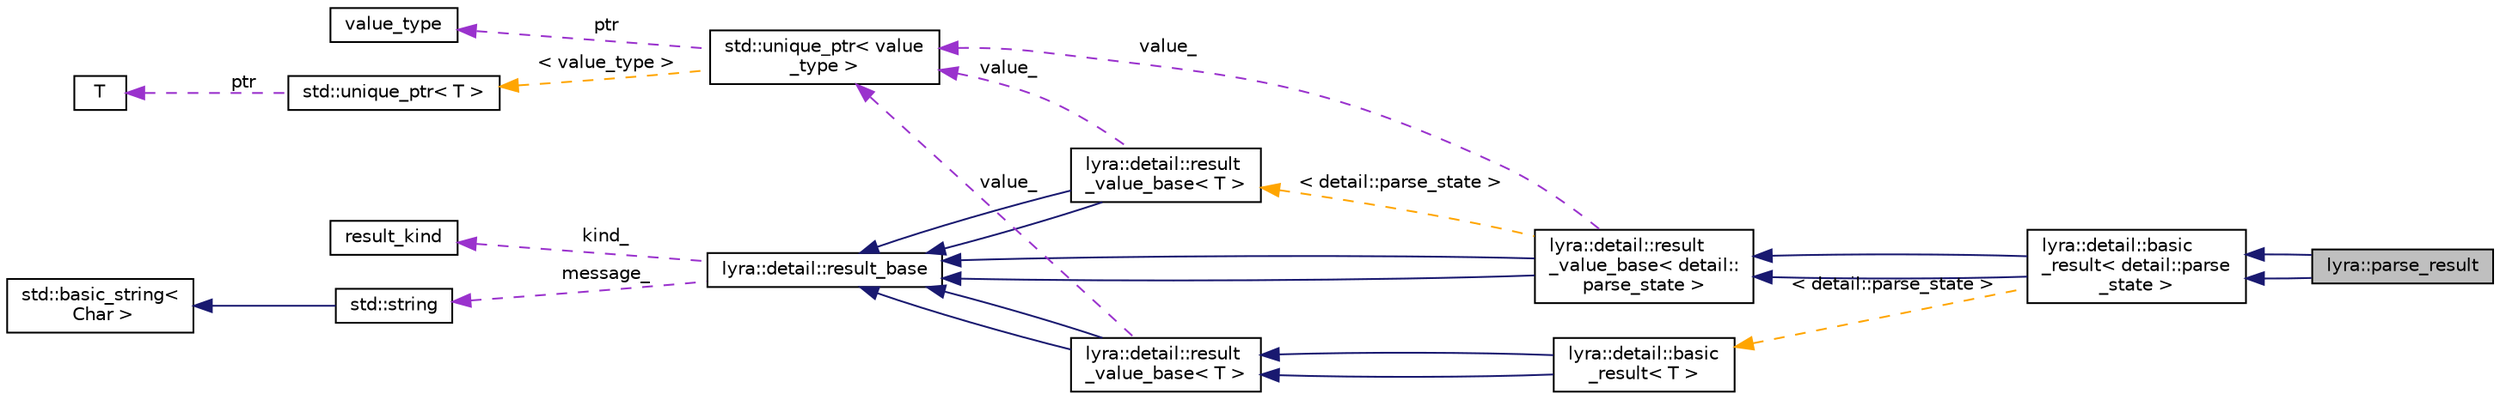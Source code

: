 digraph "lyra::parse_result"
{
 // INTERACTIVE_SVG=YES
 // LATEX_PDF_SIZE
  edge [fontname="Helvetica",fontsize="10",labelfontname="Helvetica",labelfontsize="10"];
  node [fontname="Helvetica",fontsize="10",shape=record];
  rankdir="LR";
  Node1 [label="lyra::parse_result",height=0.2,width=0.4,color="black", fillcolor="grey75", style="filled", fontcolor="black",tooltip=" "];
  Node2 -> Node1 [dir="back",color="midnightblue",fontsize="10",style="solid",fontname="Helvetica"];
  Node2 [label="lyra::detail::basic\l_result\< detail::parse\l_state \>",height=0.2,width=0.4,color="black", fillcolor="white", style="filled",URL="$classlyra_1_1detail_1_1basic__result.html",tooltip=" "];
  Node3 -> Node2 [dir="back",color="midnightblue",fontsize="10",style="solid",fontname="Helvetica"];
  Node3 [label="lyra::detail::result\l_value_base\< detail::\lparse_state \>",height=0.2,width=0.4,color="black", fillcolor="white", style="filled",URL="$classlyra_1_1detail_1_1result__value__base.html",tooltip=" "];
  Node4 -> Node3 [dir="back",color="midnightblue",fontsize="10",style="solid",fontname="Helvetica"];
  Node4 [label="lyra::detail::result_base",height=0.2,width=0.4,color="black", fillcolor="white", style="filled",URL="$classlyra_1_1detail_1_1result__base.html",tooltip=" "];
  Node5 -> Node4 [dir="back",color="darkorchid3",fontsize="10",style="dashed",label=" kind_" ,fontname="Helvetica"];
  Node5 [label="result_kind",height=0.2,width=0.4,color="black", fillcolor="white", style="filled",tooltip=" "];
  Node6 -> Node4 [dir="back",color="darkorchid3",fontsize="10",style="dashed",label=" message_" ,fontname="Helvetica"];
  Node6 [label="std::string",height=0.2,width=0.4,color="black", fillcolor="white", style="filled",tooltip=" "];
  Node7 -> Node6 [dir="back",color="midnightblue",fontsize="10",style="solid",fontname="Helvetica"];
  Node7 [label="std::basic_string\<\l Char \>",height=0.2,width=0.4,color="black", fillcolor="white", style="filled",tooltip=" "];
  Node4 -> Node3 [dir="back",color="midnightblue",fontsize="10",style="solid",fontname="Helvetica"];
  Node8 -> Node3 [dir="back",color="darkorchid3",fontsize="10",style="dashed",label=" value_" ,fontname="Helvetica"];
  Node8 [label="std::unique_ptr\< value\l_type \>",height=0.2,width=0.4,color="black", fillcolor="white", style="filled",tooltip=" "];
  Node9 -> Node8 [dir="back",color="darkorchid3",fontsize="10",style="dashed",label=" ptr" ,fontname="Helvetica"];
  Node9 [label="value_type",height=0.2,width=0.4,color="black", fillcolor="white", style="filled",tooltip=" "];
  Node10 -> Node8 [dir="back",color="orange",fontsize="10",style="dashed",label=" \< value_type \>" ,fontname="Helvetica"];
  Node10 [label="std::unique_ptr\< T \>",height=0.2,width=0.4,color="black", fillcolor="white", style="filled",tooltip=" "];
  Node11 -> Node10 [dir="back",color="darkorchid3",fontsize="10",style="dashed",label=" ptr" ,fontname="Helvetica"];
  Node11 [label="T",height=0.2,width=0.4,color="black", fillcolor="white", style="filled",tooltip=" "];
  Node12 -> Node3 [dir="back",color="orange",fontsize="10",style="dashed",label=" \< detail::parse_state \>" ,fontname="Helvetica"];
  Node12 [label="lyra::detail::result\l_value_base\< T \>",height=0.2,width=0.4,color="black", fillcolor="white", style="filled",URL="$classlyra_1_1detail_1_1result__value__base.html",tooltip=" "];
  Node4 -> Node12 [dir="back",color="midnightblue",fontsize="10",style="solid",fontname="Helvetica"];
  Node4 -> Node12 [dir="back",color="midnightblue",fontsize="10",style="solid",fontname="Helvetica"];
  Node8 -> Node12 [dir="back",color="darkorchid3",fontsize="10",style="dashed",label=" value_" ,fontname="Helvetica"];
  Node3 -> Node2 [dir="back",color="midnightblue",fontsize="10",style="solid",fontname="Helvetica"];
  Node13 -> Node2 [dir="back",color="orange",fontsize="10",style="dashed",label=" \< detail::parse_state \>" ,fontname="Helvetica"];
  Node13 [label="lyra::detail::basic\l_result\< T \>",height=0.2,width=0.4,color="black", fillcolor="white", style="filled",URL="$classlyra_1_1detail_1_1basic__result.html",tooltip=" "];
  Node14 -> Node13 [dir="back",color="midnightblue",fontsize="10",style="solid",fontname="Helvetica"];
  Node14 [label="lyra::detail::result\l_value_base\< T \>",height=0.2,width=0.4,color="black", fillcolor="white", style="filled",URL="$classlyra_1_1detail_1_1result__value__base.html",tooltip=" "];
  Node4 -> Node14 [dir="back",color="midnightblue",fontsize="10",style="solid",fontname="Helvetica"];
  Node4 -> Node14 [dir="back",color="midnightblue",fontsize="10",style="solid",fontname="Helvetica"];
  Node8 -> Node14 [dir="back",color="darkorchid3",fontsize="10",style="dashed",label=" value_" ,fontname="Helvetica"];
  Node14 -> Node13 [dir="back",color="midnightblue",fontsize="10",style="solid",fontname="Helvetica"];
  Node2 -> Node1 [dir="back",color="midnightblue",fontsize="10",style="solid",fontname="Helvetica"];
}
